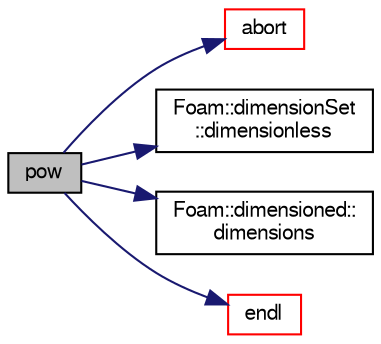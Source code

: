 digraph "pow"
{
  bgcolor="transparent";
  edge [fontname="FreeSans",fontsize="10",labelfontname="FreeSans",labelfontsize="10"];
  node [fontname="FreeSans",fontsize="10",shape=record];
  rankdir="LR";
  Node50643 [label="pow",height=0.2,width=0.4,color="black", fillcolor="grey75", style="filled", fontcolor="black"];
  Node50643 -> Node50644 [color="midnightblue",fontsize="10",style="solid",fontname="FreeSans"];
  Node50644 [label="abort",height=0.2,width=0.4,color="red",URL="$a21124.html#a447107a607d03e417307c203fa5fb44b"];
  Node50643 -> Node50687 [color="midnightblue",fontsize="10",style="solid",fontname="FreeSans"];
  Node50687 [label="Foam::dimensionSet\l::dimensionless",height=0.2,width=0.4,color="black",URL="$a26370.html#abfca824f6f787b2201b4de0a47bf46ef",tooltip="Return true if it is dimensionless. "];
  Node50643 -> Node50688 [color="midnightblue",fontsize="10",style="solid",fontname="FreeSans"];
  Node50688 [label="Foam::dimensioned::\ldimensions",height=0.2,width=0.4,color="black",URL="$a26366.html#a512673c2674ca2d38885f1bb5f6994fb",tooltip="Return const reference to dimensions. "];
  Node50643 -> Node50661 [color="midnightblue",fontsize="10",style="solid",fontname="FreeSans"];
  Node50661 [label="endl",height=0.2,width=0.4,color="red",URL="$a21124.html#a2db8fe02a0d3909e9351bb4275b23ce4",tooltip="Add newline and flush stream. "];
}
